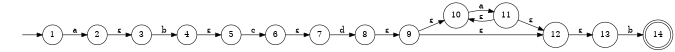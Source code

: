 digraph nfa {
	rankdir=LR size=4.5
	node [shape=doublecircle]
	14
	node [shape=circle]
	1 -> 2 [label=a]
	2 -> 3 [label="ε"]
	3 -> 4 [label=b]
	4 -> 5 [label="ε"]
	5 -> 6 [label=c]
	6 -> 7 [label="ε"]
	7 -> 8 [label=d]
	8 -> 9 [label="ε"]
	9 -> 10 [label="ε"]
	9 -> 12 [label="ε"]
	10 -> 11 [label=a]
	11 -> 10 [label="ε"]
	11 -> 12 [label="ε"]
	12 -> 13 [label="ε"]
	13 -> 14 [label=b]
	node [style=invis]
	0
	0 -> 1
}
